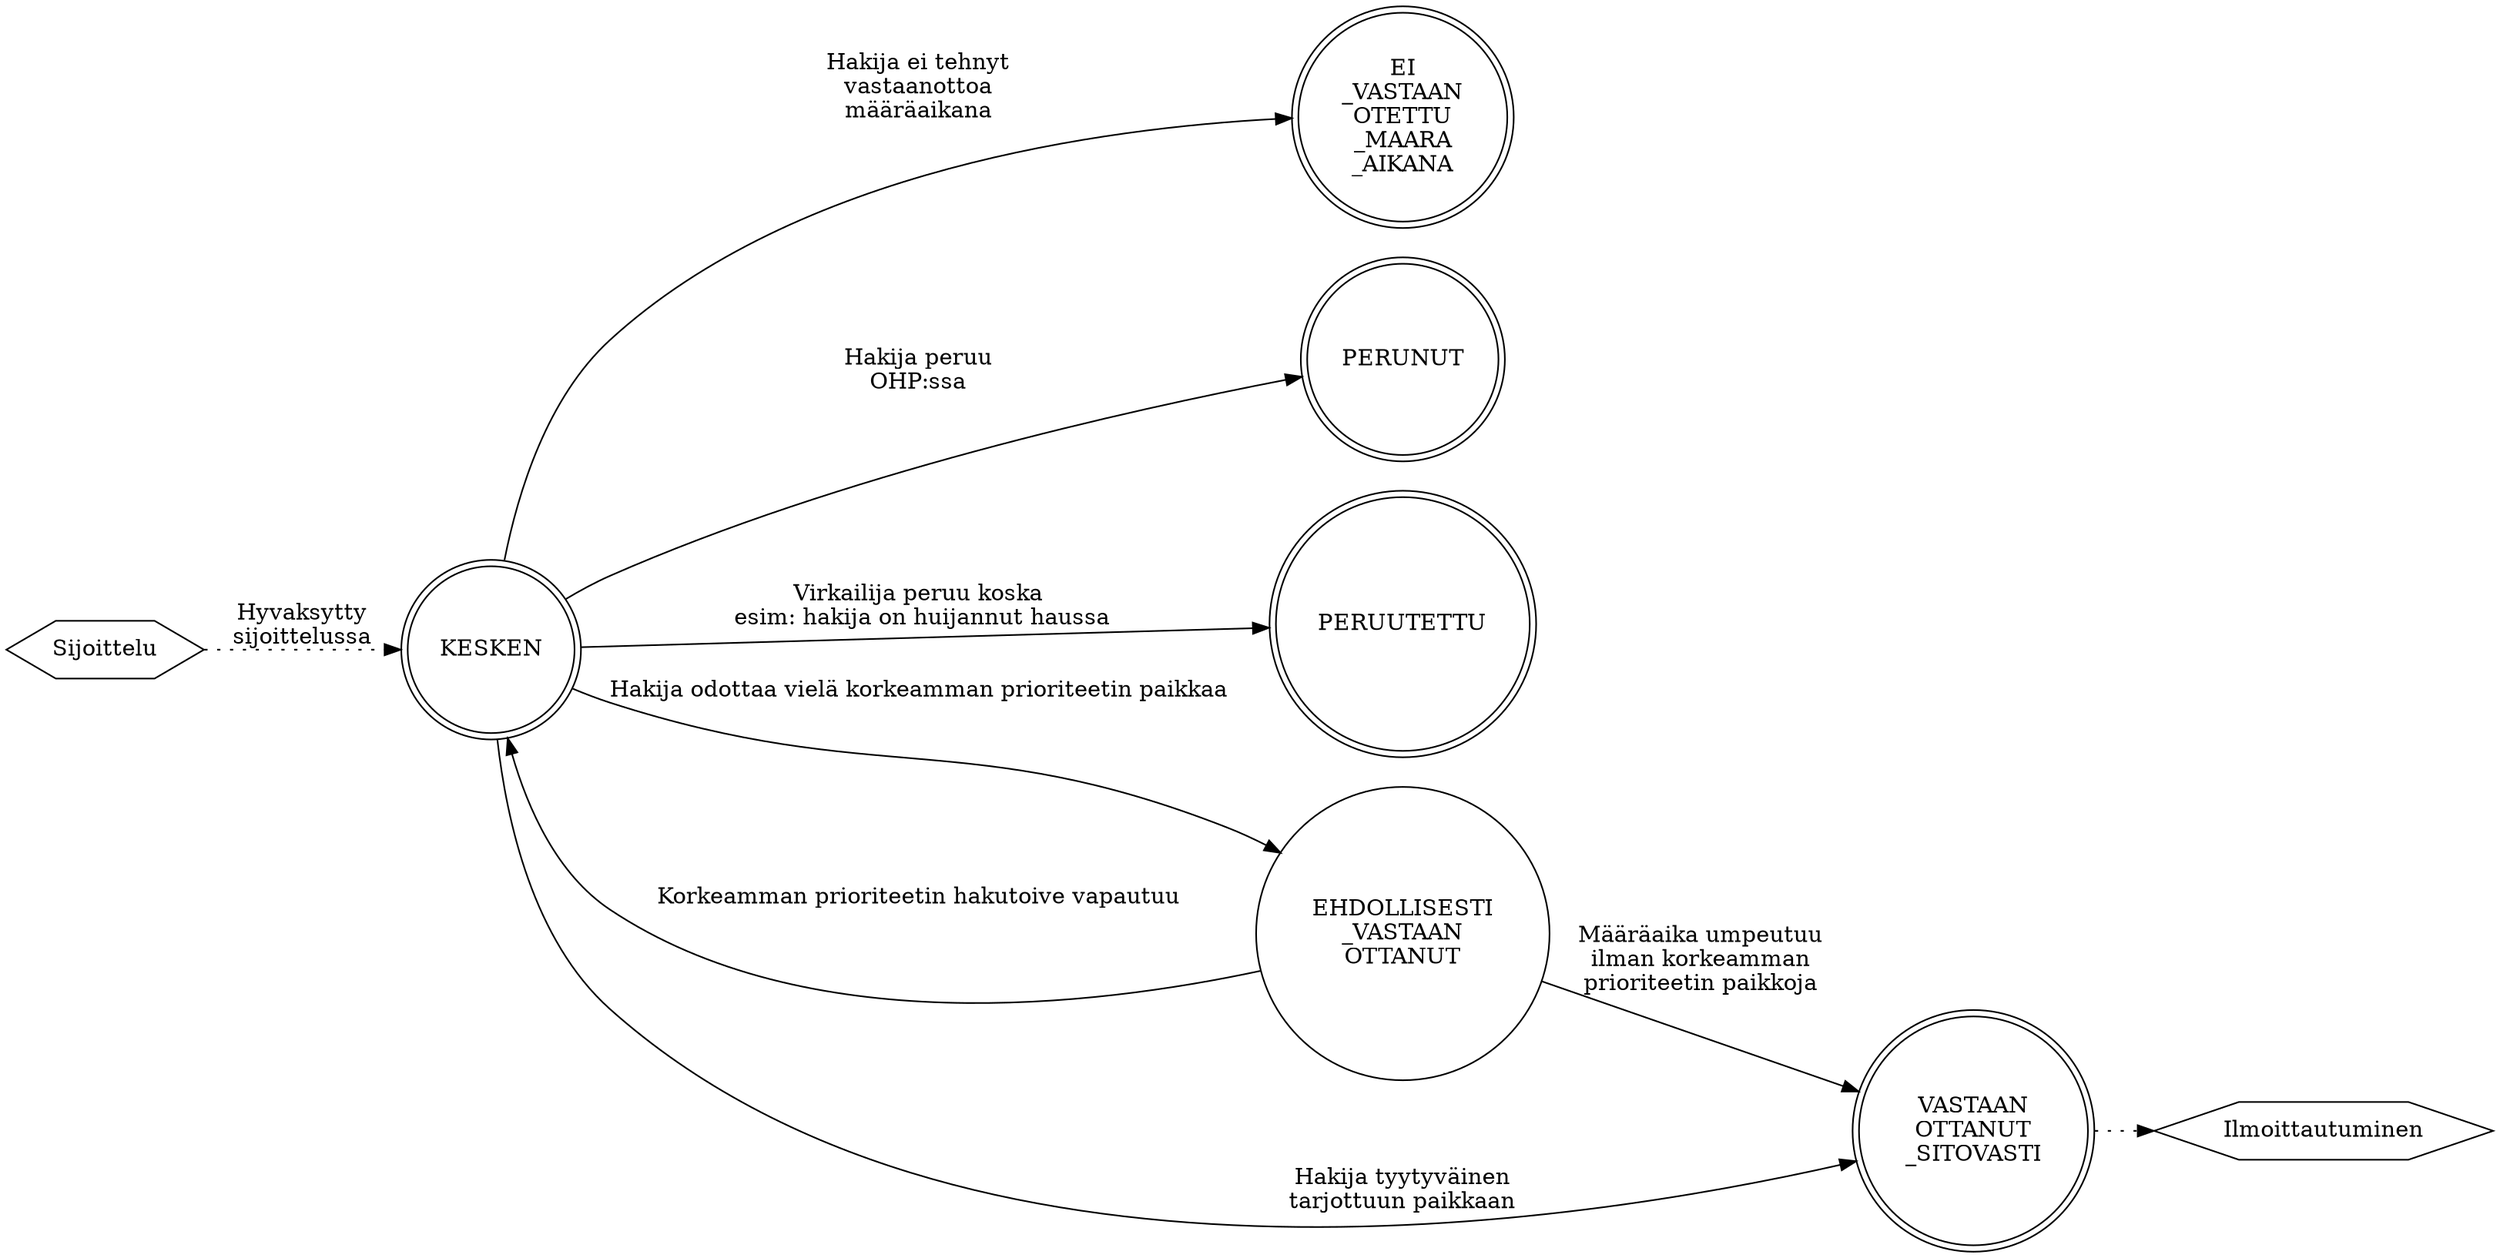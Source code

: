 digraph g {
  rankdir=LR;
  node [shape=circle];

  Sijoittelu -> KESKEN [label="Hyvaksytty\nsijoittelussa" style=dotted];
  KESKEN -> EI_VASTAANOTETTU_MAARA_AIKANA [label="Hakija ei tehnyt\nvastaanottoa\nmääräaikana"];
  KESKEN -> PERUNUT [label="Hakija peruu\nOHP:ssa"];
  KESKEN -> PERUUTETTU [label="Virkailija peruu koska\n esim: hakija on huijannut haussa"];
  KESKEN -> EHDOLLISESTI_VASTAANOTTANUT [label="\nHakija odottaa vielä korkeamman prioriteetin paikkaa"];
  KESKEN -> VASTAANOTTANUT_SITOVASTI [label="Hakija tyytyväinen\ntarjottuun paikkaan"];
  EHDOLLISESTI_VASTAANOTTANUT -> KESKEN [label="\n\nKorkeamman prioriteetin hakutoive vapautuu"];
  EHDOLLISESTI_VASTAANOTTANUT -> VASTAANOTTANUT_SITOVASTI [label="Määräaika umpeutuu\nilman korkeamman\nprioriteetin paikkoja"];

  VASTAANOTTANUT_SITOVASTI;
  VASTAANOTTANUT_SITOVASTI -> Ilmoittautuminen [style=dotted];

  Sijoittelu, VASTAANOTTANUT_SITOVASTI, PERUUTETTU, PERUNUT, EI_VASTAANOTETTU_MAARA_AIKANA, KESKEN [shape=doublecircle];
  EI_VASTAANOTETTU_MAARA_AIKANA [label="EI\n_VASTAAN\nOTETTU\n_MAARA\n_AIKANA"]
  EHDOLLISESTI_VASTAANOTTANUT [label="EHDOLLISESTI\n_VASTAAN\nOTTANUT"]
  VASTAANOTTANUT_SITOVASTI [label="VASTAAN\nOTTANUT\n_SITOVASTI"]

  Sijoittelu, Ilmoittautuminen [shape=hexagon];
}
